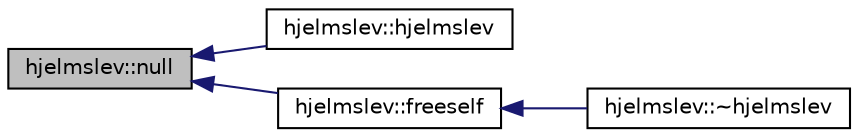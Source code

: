 digraph "hjelmslev::null"
{
  edge [fontname="Helvetica",fontsize="10",labelfontname="Helvetica",labelfontsize="10"];
  node [fontname="Helvetica",fontsize="10",shape=record];
  rankdir="LR";
  Node17 [label="hjelmslev::null",height=0.2,width=0.4,color="black", fillcolor="grey75", style="filled", fontcolor="black"];
  Node17 -> Node18 [dir="back",color="midnightblue",fontsize="10",style="solid",fontname="Helvetica"];
  Node18 [label="hjelmslev::hjelmslev",height=0.2,width=0.4,color="black", fillcolor="white", style="filled",URL="$d3/d21/classhjelmslev.html#a6207bcc3398cfd82b8a458577ca521d0"];
  Node17 -> Node19 [dir="back",color="midnightblue",fontsize="10",style="solid",fontname="Helvetica"];
  Node19 [label="hjelmslev::freeself",height=0.2,width=0.4,color="black", fillcolor="white", style="filled",URL="$d3/d21/classhjelmslev.html#ad18209f7108d6bad92e6a6266f7330f7"];
  Node19 -> Node20 [dir="back",color="midnightblue",fontsize="10",style="solid",fontname="Helvetica"];
  Node20 [label="hjelmslev::~hjelmslev",height=0.2,width=0.4,color="black", fillcolor="white", style="filled",URL="$d3/d21/classhjelmslev.html#accc21cc48c4eb982f508a9e349b41441"];
}
